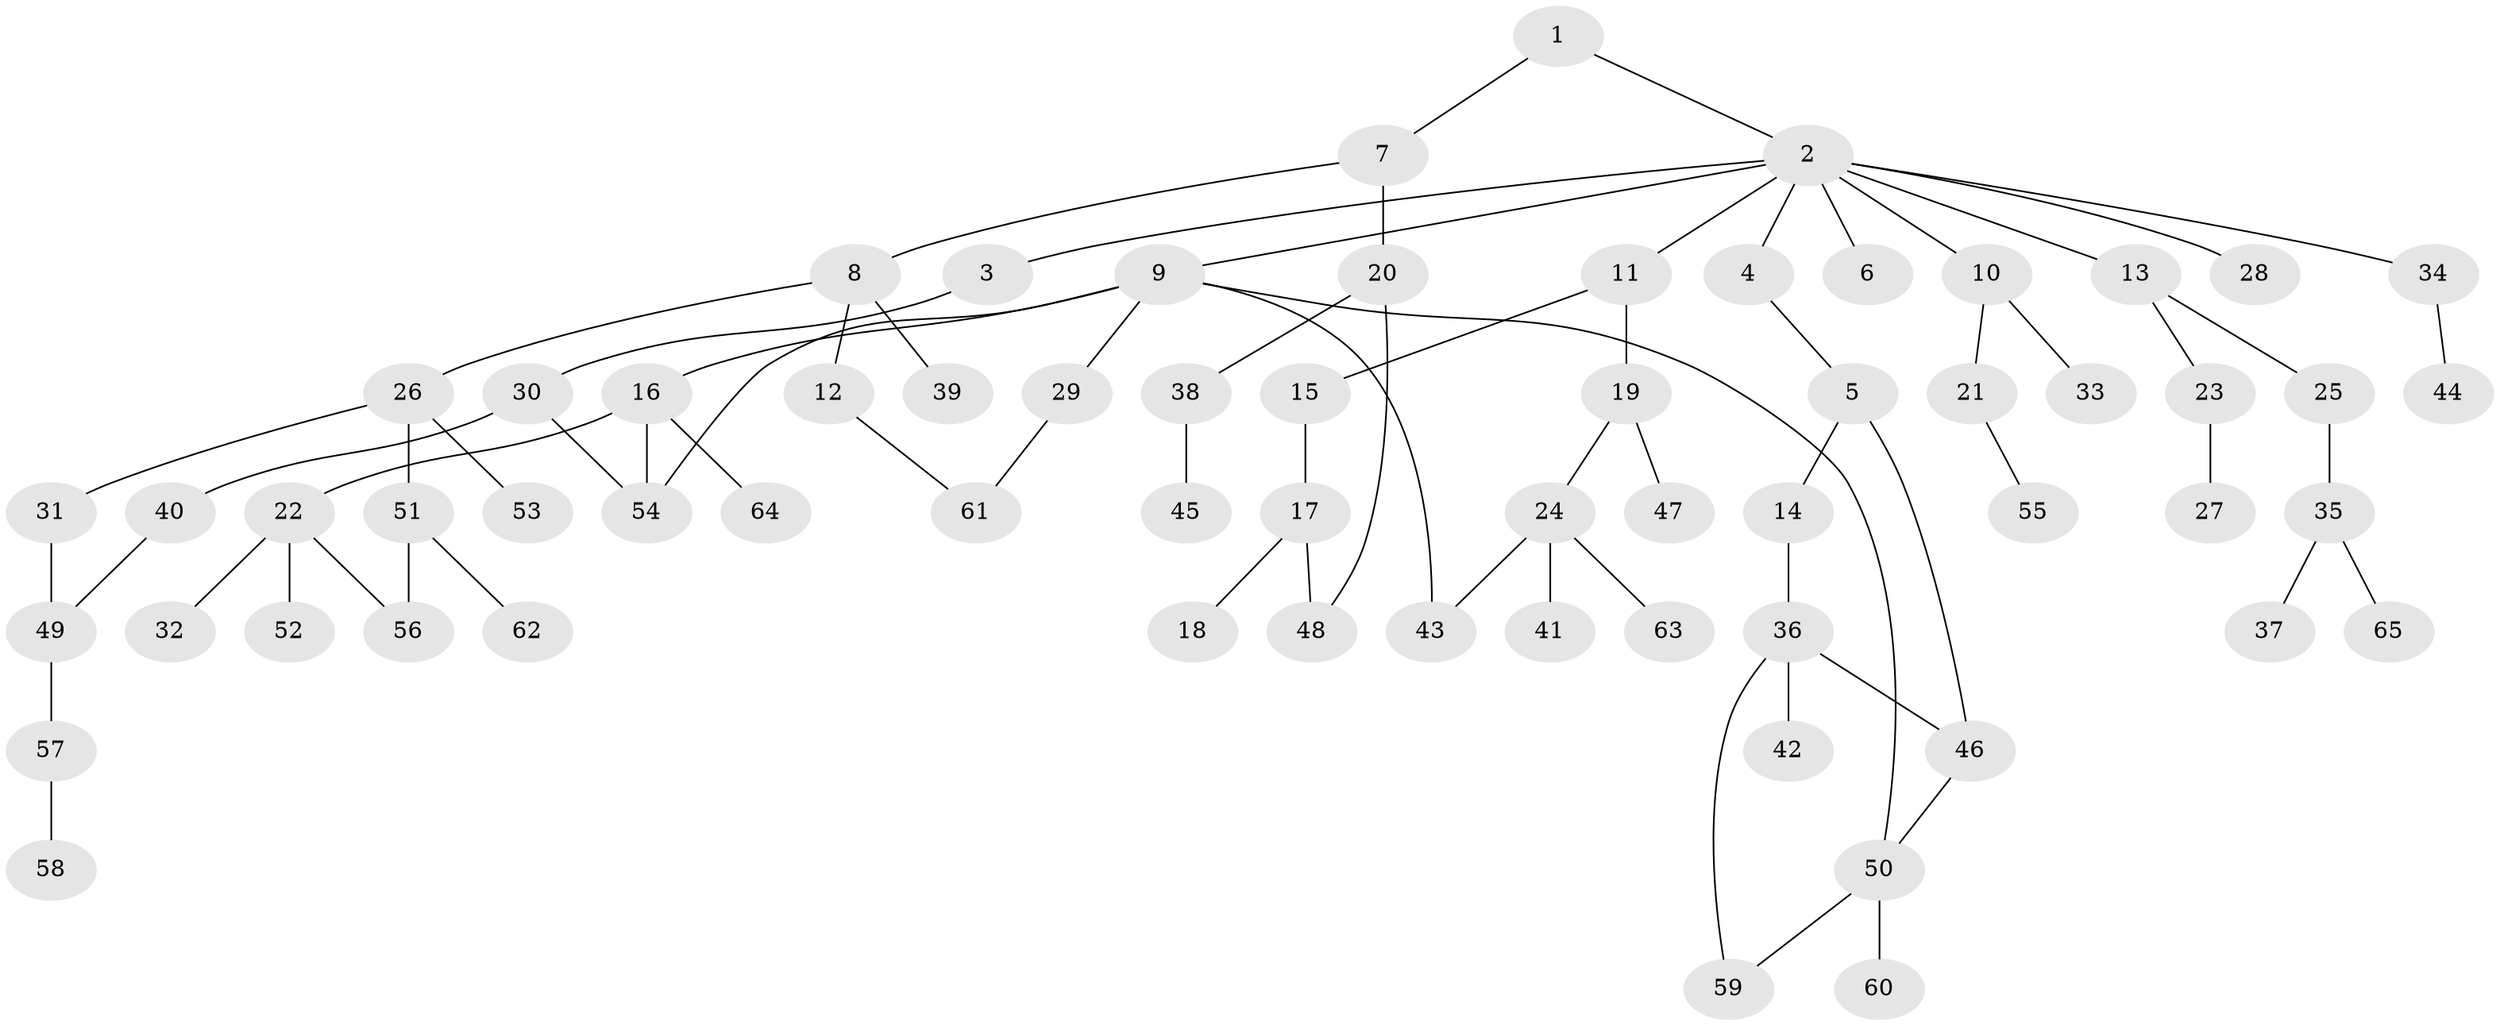 // Generated by graph-tools (version 1.1) at 2025/41/03/09/25 04:41:40]
// undirected, 65 vertices, 74 edges
graph export_dot {
graph [start="1"]
  node [color=gray90,style=filled];
  1;
  2;
  3;
  4;
  5;
  6;
  7;
  8;
  9;
  10;
  11;
  12;
  13;
  14;
  15;
  16;
  17;
  18;
  19;
  20;
  21;
  22;
  23;
  24;
  25;
  26;
  27;
  28;
  29;
  30;
  31;
  32;
  33;
  34;
  35;
  36;
  37;
  38;
  39;
  40;
  41;
  42;
  43;
  44;
  45;
  46;
  47;
  48;
  49;
  50;
  51;
  52;
  53;
  54;
  55;
  56;
  57;
  58;
  59;
  60;
  61;
  62;
  63;
  64;
  65;
  1 -- 2;
  1 -- 7;
  2 -- 3;
  2 -- 4;
  2 -- 6;
  2 -- 9;
  2 -- 10;
  2 -- 11;
  2 -- 13;
  2 -- 28;
  2 -- 34;
  3 -- 30;
  4 -- 5;
  5 -- 14;
  5 -- 46;
  7 -- 8;
  7 -- 20;
  8 -- 12;
  8 -- 26;
  8 -- 39;
  9 -- 16;
  9 -- 29;
  9 -- 50;
  9 -- 43;
  9 -- 54;
  10 -- 21;
  10 -- 33;
  11 -- 15;
  11 -- 19;
  12 -- 61;
  13 -- 23;
  13 -- 25;
  14 -- 36;
  15 -- 17;
  16 -- 22;
  16 -- 64;
  16 -- 54;
  17 -- 18;
  17 -- 48;
  19 -- 24;
  19 -- 47;
  20 -- 38;
  20 -- 48;
  21 -- 55;
  22 -- 32;
  22 -- 52;
  22 -- 56;
  23 -- 27;
  24 -- 41;
  24 -- 43;
  24 -- 63;
  25 -- 35;
  26 -- 31;
  26 -- 51;
  26 -- 53;
  29 -- 61;
  30 -- 40;
  30 -- 54;
  31 -- 49;
  34 -- 44;
  35 -- 37;
  35 -- 65;
  36 -- 42;
  36 -- 46;
  36 -- 59;
  38 -- 45;
  40 -- 49;
  46 -- 50;
  49 -- 57;
  50 -- 59;
  50 -- 60;
  51 -- 62;
  51 -- 56;
  57 -- 58;
}
